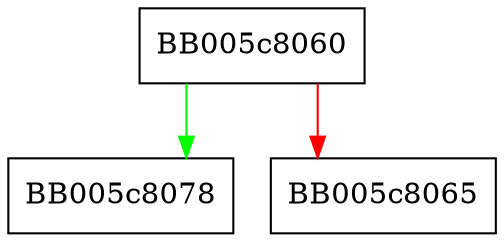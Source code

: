 digraph EVP_KDF_derive {
  node [shape="box"];
  graph [splines=ortho];
  BB005c8060 -> BB005c8078 [color="green"];
  BB005c8060 -> BB005c8065 [color="red"];
}